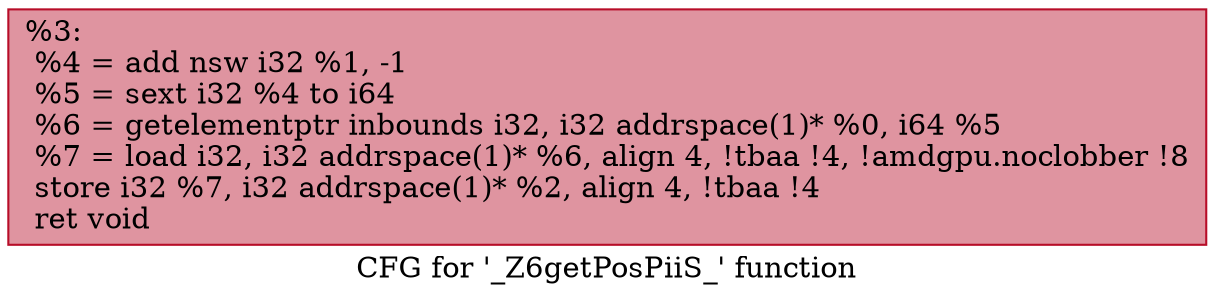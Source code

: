 digraph "CFG for '_Z6getPosPiiS_' function" {
	label="CFG for '_Z6getPosPiiS_' function";

	Node0x4efca70 [shape=record,color="#b70d28ff", style=filled, fillcolor="#b70d2870",label="{%3:\l  %4 = add nsw i32 %1, -1\l  %5 = sext i32 %4 to i64\l  %6 = getelementptr inbounds i32, i32 addrspace(1)* %0, i64 %5\l  %7 = load i32, i32 addrspace(1)* %6, align 4, !tbaa !4, !amdgpu.noclobber !8\l  store i32 %7, i32 addrspace(1)* %2, align 4, !tbaa !4\l  ret void\l}"];
}
